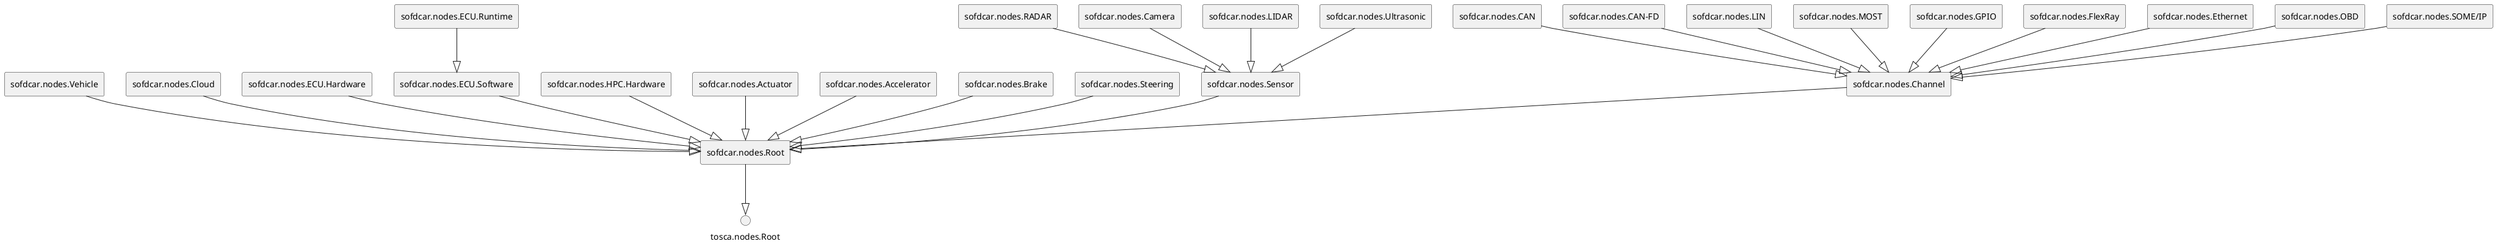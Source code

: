 @startuml
skinparam componentStyle rectangle


rectangle "sofdcar.nodes.Root"

rectangle "sofdcar.nodes.Vehicle"

rectangle "sofdcar.nodes.Cloud"

rectangle "sofdcar.nodes.ECU.Hardware"

rectangle "sofdcar.nodes.ECU.Software"

rectangle "sofdcar.nodes.ECU.Runtime"

rectangle "sofdcar.nodes.HPC.Software"

rectangle "sofdcar.nodes.HPC.Hardware"

rectangle "sofdcar.nodes.Actuator"

rectangle "sofdcar.nodes.Accelerator"

rectangle "sofdcar.nodes.Brake"

rectangle "sofdcar.nodes.Steering"

rectangle "sofdcar.nodes.Sensor"

rectangle "sofdcar.nodes.RADAR"

rectangle "sofdcar.nodes.Camera"

rectangle "sofdcar.nodes.LIDAR"

rectangle "sofdcar.nodes.Ultrasonic"

rectangle "sofdcar.nodes.Channel"

rectangle "sofdcar.nodes.CAN"

rectangle "sofdcar.nodes.CAN-FD"

rectangle "sofdcar.nodes.LIN"

rectangle "sofdcar.nodes.MOST"

rectangle "sofdcar.nodes.GPIO"

rectangle "sofdcar.nodes.FlexRay"

rectangle "sofdcar.nodes.Ethernet"

rectangle "sofdcar.nodes.OBD"

rectangle "sofdcar.nodes.SOME/IP"


"sofdcar.nodes.Root" --|> "tosca.nodes.Root"

"sofdcar.nodes.Vehicle" --|> "sofdcar.nodes.Root"

"sofdcar.nodes.Cloud" --|> "sofdcar.nodes.Root"

"sofdcar.nodes.ECU.Hardware" --|> "sofdcar.nodes.Root"

"sofdcar.nodes.ECU.Software" --|> "sofdcar.nodes.Root"

"sofdcar.nodes.ECU.Runtime" --|> "sofdcar.nodes.ECU.Software"

"sofdcar.nodes.HPC.Software" --|> "tosca.nodes.SoftwareComponent"

"sofdcar.nodes.HPC.Hardware" --|> "sofdcar.nodes.Root"

"sofdcar.nodes.Actuator" --|> "sofdcar.nodes.Root"

"sofdcar.nodes.Accelerator" --|> "sofdcar.nodes.Root"

"sofdcar.nodes.Brake" --|> "sofdcar.nodes.Root"

"sofdcar.nodes.Steering" --|> "sofdcar.nodes.Root"

"sofdcar.nodes.Sensor" --|> "sofdcar.nodes.Root"

"sofdcar.nodes.RADAR" --|> "sofdcar.nodes.Sensor"

"sofdcar.nodes.Camera" --|> "sofdcar.nodes.Sensor"

"sofdcar.nodes.LIDAR" --|> "sofdcar.nodes.Sensor"

"sofdcar.nodes.Ultrasonic" --|> "sofdcar.nodes.Sensor"

"sofdcar.nodes.Channel" --|> "sofdcar.nodes.Root"

"sofdcar.nodes.CAN" --|> "sofdcar.nodes.Channel"

"sofdcar.nodes.CAN-FD" --|> "sofdcar.nodes.Channel"

"sofdcar.nodes.LIN" --|> "sofdcar.nodes.Channel"

"sofdcar.nodes.MOST" --|> "sofdcar.nodes.Channel"

"sofdcar.nodes.GPIO" --|> "sofdcar.nodes.Channel"

"sofdcar.nodes.FlexRay" --|> "sofdcar.nodes.Channel"

"sofdcar.nodes.Ethernet" --|> "sofdcar.nodes.Channel"

"sofdcar.nodes.OBD" --|> "sofdcar.nodes.Channel"

"sofdcar.nodes.SOME/IP" --|> "sofdcar.nodes.Channel"

@enduml